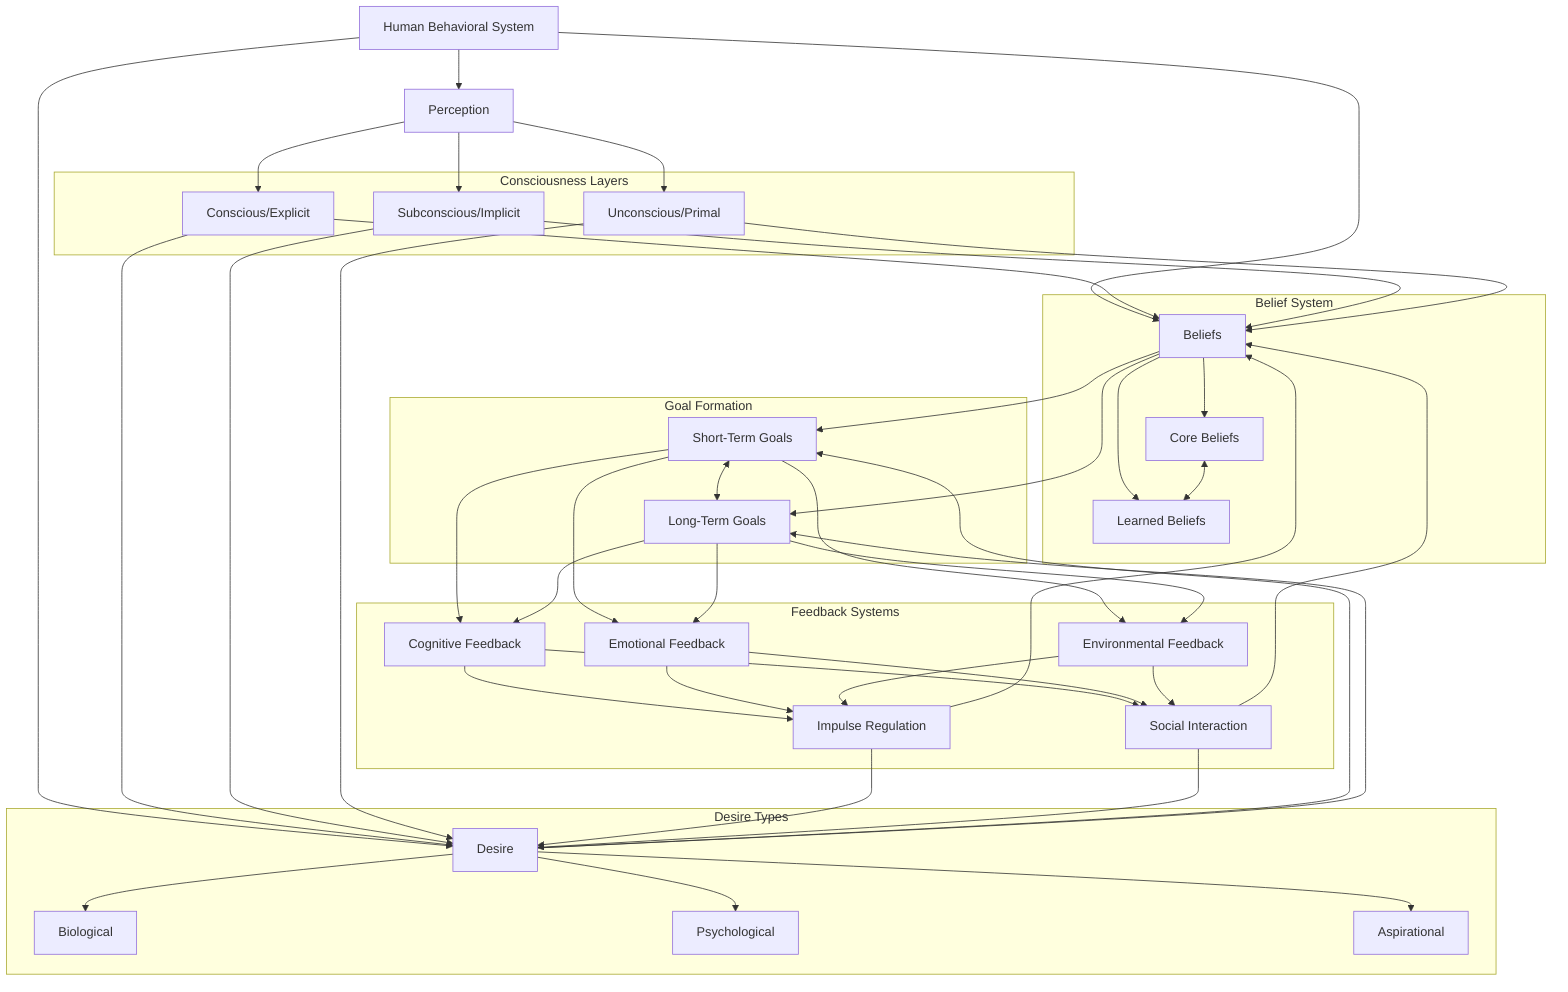 flowchart TD
    HBS[Human Behavioral System] --> P[Perception]
    HBS --> B[Beliefs]
    HBS --> D[Desire]
    
    subgraph "Consciousness Layers"
        CON[Conscious/Explicit]
        SUB[Subconscious/Implicit] 
        UNC[Unconscious/Primal]
    end
    
    subgraph "Belief System"
        B --> CB[Core Beliefs]
        B --> LB[Learned Beliefs]
        CB <--> LB
    end
    
    subgraph "Desire Types"
        D --> BD[Biological]
        D --> PD[Psychological] 
        D --> AD[Aspirational]
    end
    
    subgraph "Goal Formation"
        STG[Short-Term Goals]
        LTG[Long-Term Goals]
        STG <--> LTG
    end
    
    subgraph "Feedback Systems"
        CF[Cognitive Feedback]
        EF[Emotional Feedback]
        ENF[Environmental Feedback]
        IR[Impulse Regulation]
        SI[Social Interaction]
    end

    %% Consciousness as Foundation
    CON & SUB & UNC --> B
    CON & SUB & UNC --> D
    
    %% Goal Formation
    B & D --> STG & LTG
    
    %% Feedback Systems
    STG & LTG --> CF & EF & ENF
    CF & EF & ENF --> IR & SI
    IR & SI --> B & D
    
    %% Perception
    P --> CON & SUB & UNC